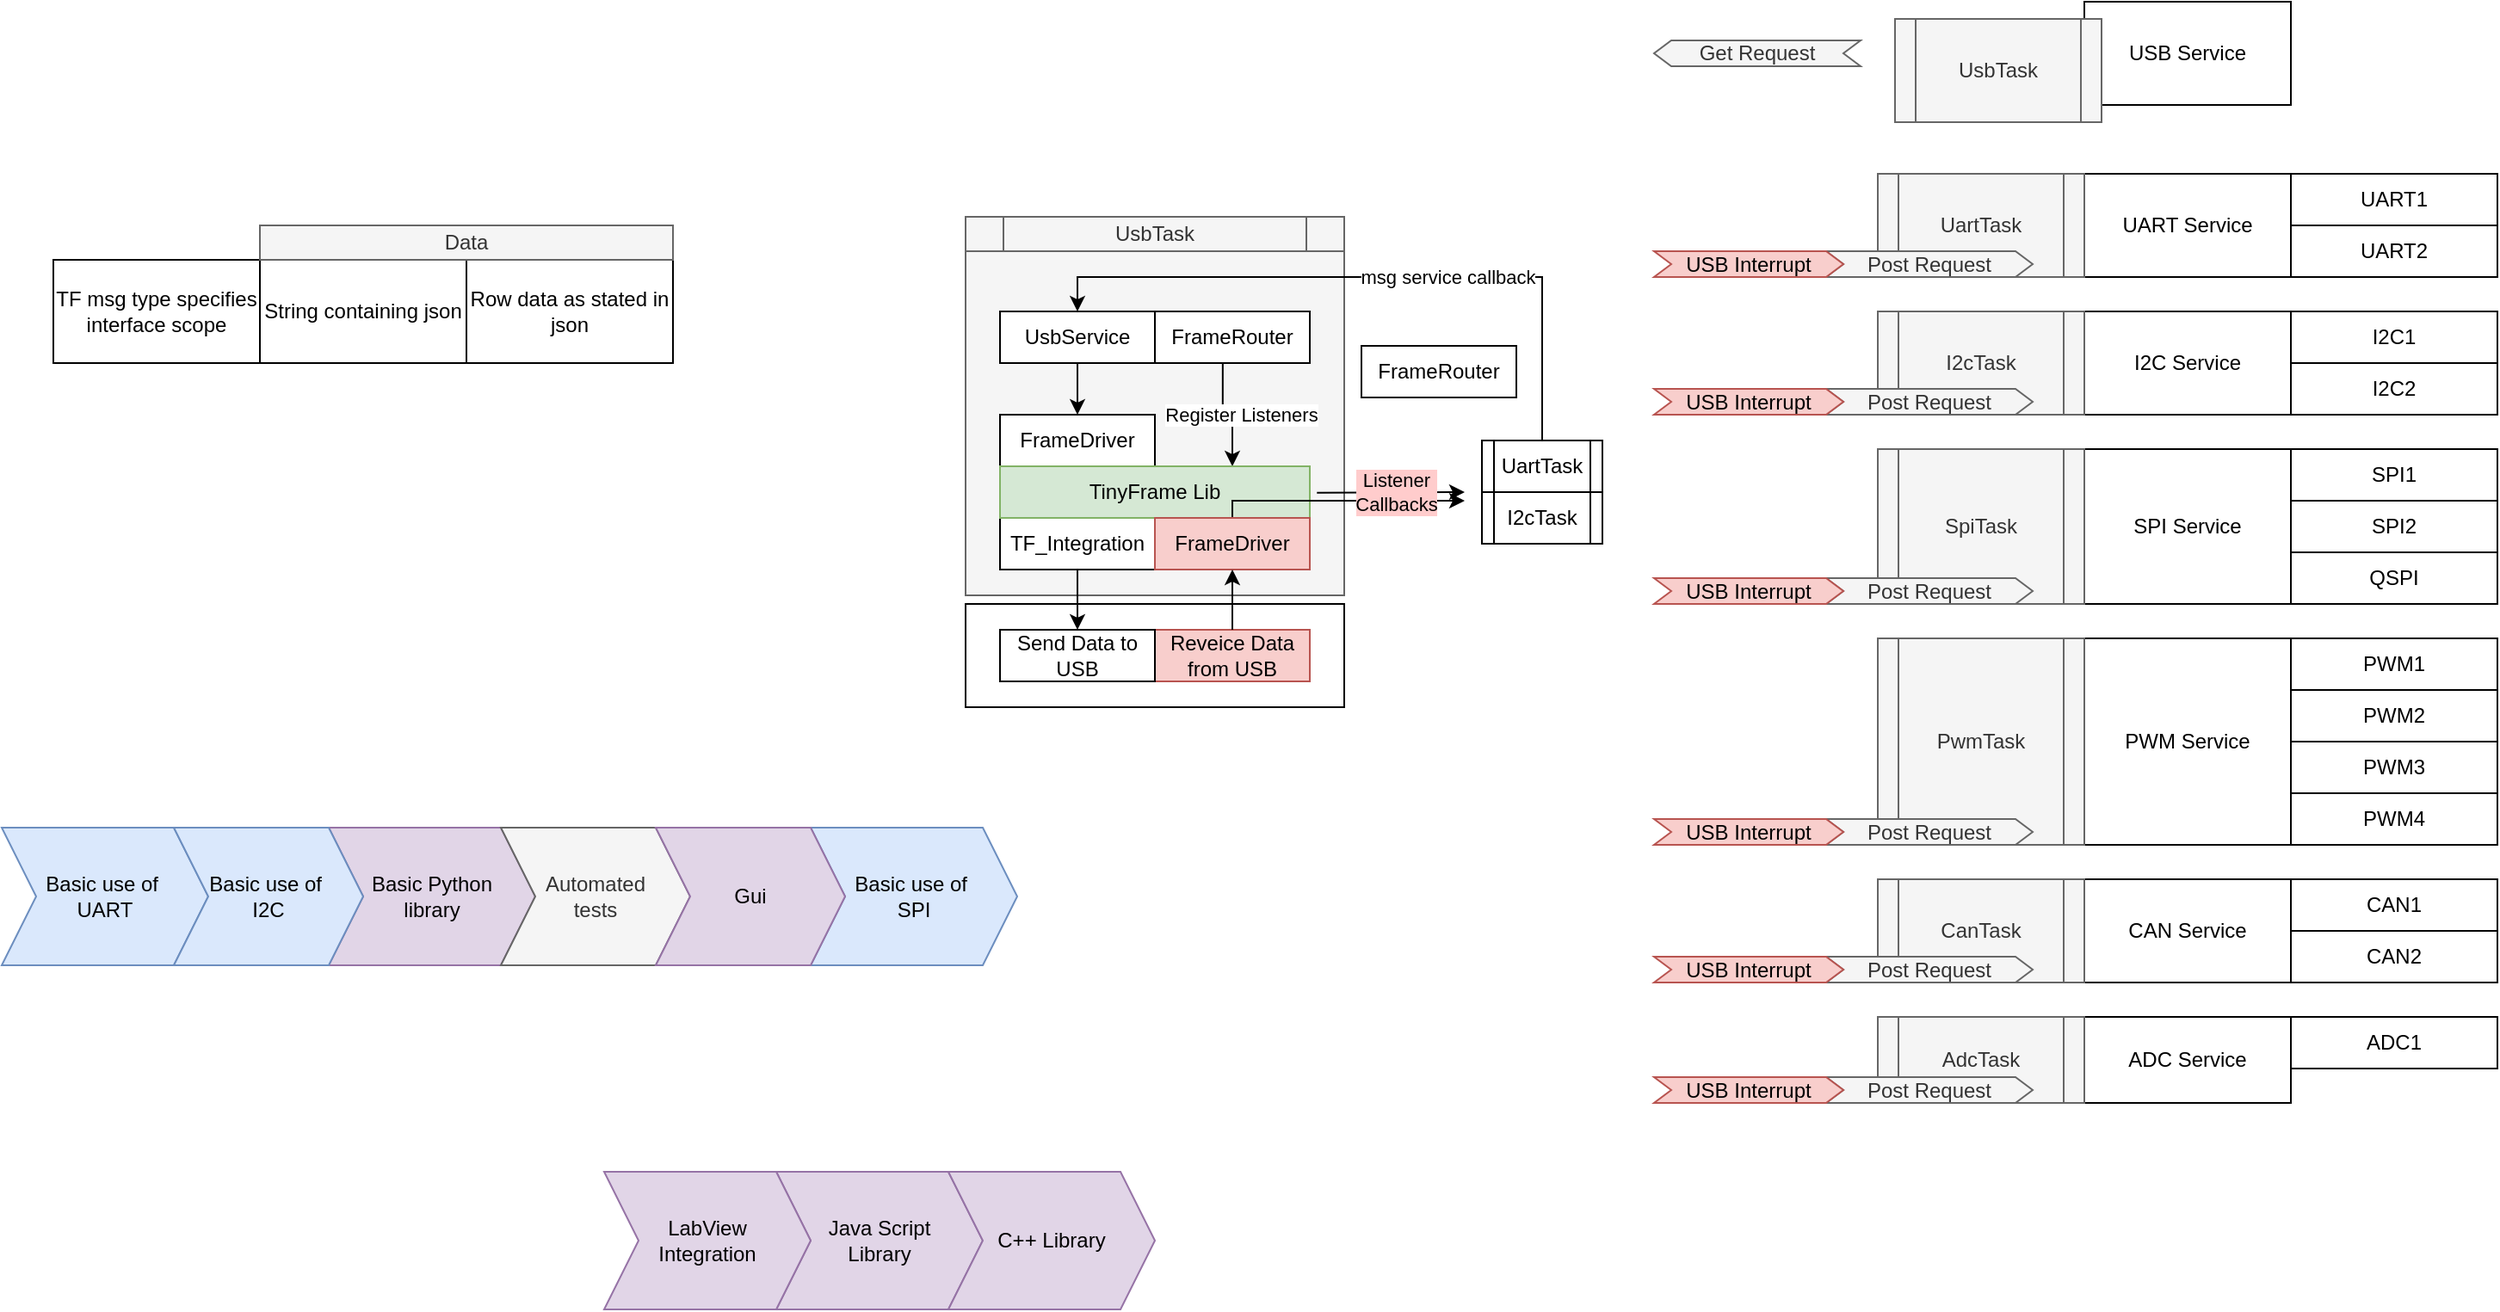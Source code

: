 <mxfile version="21.2.8" type="device">
  <diagram name="Page-1" id="5djotg3BYbdR64tGl3rD">
    <mxGraphModel dx="1527" dy="396" grid="1" gridSize="10" guides="1" tooltips="1" connect="1" arrows="1" fold="1" page="1" pageScale="1" pageWidth="850" pageHeight="1100" math="0" shadow="0">
      <root>
        <mxCell id="0" />
        <mxCell id="1" parent="0" />
        <mxCell id="Nsy4iq3d1Hhg4RcDAwvX-22" value="" style="rounded=0;whiteSpace=wrap;html=1;fillColor=#f5f5f5;fontColor=#333333;strokeColor=#666666;" parent="1" vertex="1">
          <mxGeometry x="-100" y="185" width="220" height="200" as="geometry" />
        </mxCell>
        <mxCell id="Nsy4iq3d1Hhg4RcDAwvX-9" value="" style="rounded=0;whiteSpace=wrap;html=1;" parent="1" vertex="1">
          <mxGeometry x="-100" y="390" width="220" height="60" as="geometry" />
        </mxCell>
        <mxCell id="G_X2aF6QY7qZGDWIiVCL-1" value="UART1" style="rounded=0;whiteSpace=wrap;html=1;" parent="1" vertex="1">
          <mxGeometry x="670" y="140" width="120" height="30" as="geometry" />
        </mxCell>
        <mxCell id="G_X2aF6QY7qZGDWIiVCL-2" value="UART2" style="rounded=0;whiteSpace=wrap;html=1;" parent="1" vertex="1">
          <mxGeometry x="670" y="170" width="120" height="30" as="geometry" />
        </mxCell>
        <mxCell id="G_X2aF6QY7qZGDWIiVCL-3" value="I2C1" style="rounded=0;whiteSpace=wrap;html=1;" parent="1" vertex="1">
          <mxGeometry x="670" y="220" width="120" height="30" as="geometry" />
        </mxCell>
        <mxCell id="G_X2aF6QY7qZGDWIiVCL-4" value="I2C2" style="rounded=0;whiteSpace=wrap;html=1;" parent="1" vertex="1">
          <mxGeometry x="670" y="250" width="120" height="30" as="geometry" />
        </mxCell>
        <mxCell id="G_X2aF6QY7qZGDWIiVCL-5" value="SPI1" style="rounded=0;whiteSpace=wrap;html=1;" parent="1" vertex="1">
          <mxGeometry x="670" y="300" width="120" height="30" as="geometry" />
        </mxCell>
        <mxCell id="G_X2aF6QY7qZGDWIiVCL-6" value="SPI2" style="rounded=0;whiteSpace=wrap;html=1;" parent="1" vertex="1">
          <mxGeometry x="670" y="330" width="120" height="30" as="geometry" />
        </mxCell>
        <mxCell id="G_X2aF6QY7qZGDWIiVCL-7" value="QSPI" style="rounded=0;whiteSpace=wrap;html=1;" parent="1" vertex="1">
          <mxGeometry x="670" y="360" width="120" height="30" as="geometry" />
        </mxCell>
        <mxCell id="G_X2aF6QY7qZGDWIiVCL-8" value="PWM1" style="rounded=0;whiteSpace=wrap;html=1;" parent="1" vertex="1">
          <mxGeometry x="670" y="410" width="120" height="30" as="geometry" />
        </mxCell>
        <mxCell id="G_X2aF6QY7qZGDWIiVCL-9" value="PWM2" style="rounded=0;whiteSpace=wrap;html=1;" parent="1" vertex="1">
          <mxGeometry x="670" y="440" width="120" height="30" as="geometry" />
        </mxCell>
        <mxCell id="G_X2aF6QY7qZGDWIiVCL-10" value="PWM3" style="rounded=0;whiteSpace=wrap;html=1;" parent="1" vertex="1">
          <mxGeometry x="670" y="470" width="120" height="30" as="geometry" />
        </mxCell>
        <mxCell id="G_X2aF6QY7qZGDWIiVCL-11" value="PWM4" style="rounded=0;whiteSpace=wrap;html=1;" parent="1" vertex="1">
          <mxGeometry x="670" y="500" width="120" height="30" as="geometry" />
        </mxCell>
        <mxCell id="G_X2aF6QY7qZGDWIiVCL-12" value="CAN1" style="rounded=0;whiteSpace=wrap;html=1;" parent="1" vertex="1">
          <mxGeometry x="670" y="550" width="120" height="30" as="geometry" />
        </mxCell>
        <mxCell id="G_X2aF6QY7qZGDWIiVCL-13" value="CAN2" style="rounded=0;whiteSpace=wrap;html=1;" parent="1" vertex="1">
          <mxGeometry x="670" y="580" width="120" height="30" as="geometry" />
        </mxCell>
        <mxCell id="G_X2aF6QY7qZGDWIiVCL-14" value="ADC1" style="rounded=0;whiteSpace=wrap;html=1;" parent="1" vertex="1">
          <mxGeometry x="670" y="630" width="120" height="30" as="geometry" />
        </mxCell>
        <mxCell id="G_X2aF6QY7qZGDWIiVCL-17" value="UART Service" style="rounded=0;whiteSpace=wrap;html=1;" parent="1" vertex="1">
          <mxGeometry x="550" y="140" width="120" height="60" as="geometry" />
        </mxCell>
        <mxCell id="G_X2aF6QY7qZGDWIiVCL-18" value="I2C Service" style="rounded=0;whiteSpace=wrap;html=1;" parent="1" vertex="1">
          <mxGeometry x="550" y="220" width="120" height="60" as="geometry" />
        </mxCell>
        <mxCell id="G_X2aF6QY7qZGDWIiVCL-19" value="SPI Service" style="rounded=0;whiteSpace=wrap;html=1;" parent="1" vertex="1">
          <mxGeometry x="550" y="300" width="120" height="90" as="geometry" />
        </mxCell>
        <mxCell id="G_X2aF6QY7qZGDWIiVCL-20" value="PWM Service" style="rounded=0;whiteSpace=wrap;html=1;" parent="1" vertex="1">
          <mxGeometry x="550" y="410" width="120" height="120" as="geometry" />
        </mxCell>
        <mxCell id="G_X2aF6QY7qZGDWIiVCL-21" value="CAN Service" style="rounded=0;whiteSpace=wrap;html=1;" parent="1" vertex="1">
          <mxGeometry x="550" y="550" width="120" height="60" as="geometry" />
        </mxCell>
        <mxCell id="G_X2aF6QY7qZGDWIiVCL-22" value="ADC Service" style="rounded=0;whiteSpace=wrap;html=1;" parent="1" vertex="1">
          <mxGeometry x="550" y="630" width="120" height="50" as="geometry" />
        </mxCell>
        <mxCell id="G_X2aF6QY7qZGDWIiVCL-23" value="USB Service" style="rounded=0;whiteSpace=wrap;html=1;" parent="1" vertex="1">
          <mxGeometry x="550" y="40" width="120" height="60" as="geometry" />
        </mxCell>
        <mxCell id="G_X2aF6QY7qZGDWIiVCL-25" value="UartTask" style="shape=process;whiteSpace=wrap;html=1;backgroundOutline=1;fillColor=#f5f5f5;strokeColor=#666666;fontColor=#333333;" parent="1" vertex="1">
          <mxGeometry x="430" y="140" width="120" height="60" as="geometry" />
        </mxCell>
        <mxCell id="G_X2aF6QY7qZGDWIiVCL-26" value="I2cTask" style="shape=process;whiteSpace=wrap;html=1;backgroundOutline=1;fillColor=#f5f5f5;fontColor=#333333;strokeColor=#666666;" parent="1" vertex="1">
          <mxGeometry x="430" y="220" width="120" height="60" as="geometry" />
        </mxCell>
        <mxCell id="G_X2aF6QY7qZGDWIiVCL-27" value="SpiTask" style="shape=process;whiteSpace=wrap;html=1;backgroundOutline=1;fillColor=#f5f5f5;fontColor=#333333;strokeColor=#666666;" parent="1" vertex="1">
          <mxGeometry x="430" y="300" width="120" height="90" as="geometry" />
        </mxCell>
        <mxCell id="G_X2aF6QY7qZGDWIiVCL-28" value="PwmTask" style="shape=process;whiteSpace=wrap;html=1;backgroundOutline=1;fillColor=#f5f5f5;fontColor=#333333;strokeColor=#666666;" parent="1" vertex="1">
          <mxGeometry x="430" y="410" width="120" height="120" as="geometry" />
        </mxCell>
        <mxCell id="G_X2aF6QY7qZGDWIiVCL-29" value="CanTask" style="shape=process;whiteSpace=wrap;html=1;backgroundOutline=1;fillColor=#f5f5f5;fontColor=#333333;strokeColor=#666666;" parent="1" vertex="1">
          <mxGeometry x="430" y="550" width="120" height="60" as="geometry" />
        </mxCell>
        <mxCell id="G_X2aF6QY7qZGDWIiVCL-30" value="AdcTask" style="shape=process;whiteSpace=wrap;html=1;backgroundOutline=1;fillColor=#f5f5f5;fontColor=#333333;strokeColor=#666666;" parent="1" vertex="1">
          <mxGeometry x="430" y="630" width="120" height="50" as="geometry" />
        </mxCell>
        <mxCell id="G_X2aF6QY7qZGDWIiVCL-33" value="Post Request" style="shape=step;perimeter=stepPerimeter;whiteSpace=wrap;html=1;fixedSize=1;size=10.0;fillColor=#f5f5f5;strokeColor=#666666;fontColor=#333333;" parent="1" vertex="1">
          <mxGeometry x="400" y="375" width="120" height="15" as="geometry" />
        </mxCell>
        <mxCell id="G_X2aF6QY7qZGDWIiVCL-34" value="Post Request" style="shape=step;perimeter=stepPerimeter;whiteSpace=wrap;html=1;fixedSize=1;size=10.0;fillColor=#f5f5f5;strokeColor=#666666;fontColor=#333333;" parent="1" vertex="1">
          <mxGeometry x="400" y="185" width="120" height="15" as="geometry" />
        </mxCell>
        <mxCell id="G_X2aF6QY7qZGDWIiVCL-35" value="Post Request" style="shape=step;perimeter=stepPerimeter;whiteSpace=wrap;html=1;fixedSize=1;size=10.0;fillColor=#f5f5f5;strokeColor=#666666;fontColor=#333333;" parent="1" vertex="1">
          <mxGeometry x="400" y="265" width="120" height="15" as="geometry" />
        </mxCell>
        <mxCell id="G_X2aF6QY7qZGDWIiVCL-36" value="Post Request" style="shape=step;perimeter=stepPerimeter;whiteSpace=wrap;html=1;fixedSize=1;size=10.0;fillColor=#f5f5f5;strokeColor=#666666;fontColor=#333333;" parent="1" vertex="1">
          <mxGeometry x="400" y="515" width="120" height="15" as="geometry" />
        </mxCell>
        <mxCell id="G_X2aF6QY7qZGDWIiVCL-37" value="Post Request" style="shape=step;perimeter=stepPerimeter;whiteSpace=wrap;html=1;fixedSize=1;size=10.0;fillColor=#f5f5f5;strokeColor=#666666;fontColor=#333333;" parent="1" vertex="1">
          <mxGeometry x="400" y="595" width="120" height="15" as="geometry" />
        </mxCell>
        <mxCell id="G_X2aF6QY7qZGDWIiVCL-38" value="Post Request" style="shape=step;perimeter=stepPerimeter;whiteSpace=wrap;html=1;fixedSize=1;size=10.0;fillColor=#f5f5f5;strokeColor=#666666;fontColor=#333333;" parent="1" vertex="1">
          <mxGeometry x="400" y="665" width="120" height="15" as="geometry" />
        </mxCell>
        <mxCell id="G_X2aF6QY7qZGDWIiVCL-39" value="USB Interrupt" style="shape=step;perimeter=stepPerimeter;whiteSpace=wrap;html=1;fixedSize=1;size=10.0;fillColor=#f8cecc;strokeColor=#b85450;" parent="1" vertex="1">
          <mxGeometry x="300" y="265" width="110" height="15" as="geometry" />
        </mxCell>
        <mxCell id="G_X2aF6QY7qZGDWIiVCL-40" value="USB Interrupt" style="shape=step;perimeter=stepPerimeter;whiteSpace=wrap;html=1;fixedSize=1;size=10.0;fillColor=#f8cecc;strokeColor=#b85450;" parent="1" vertex="1">
          <mxGeometry x="300" y="375" width="110" height="15" as="geometry" />
        </mxCell>
        <mxCell id="G_X2aF6QY7qZGDWIiVCL-41" value="USB Interrupt" style="shape=step;perimeter=stepPerimeter;whiteSpace=wrap;html=1;fixedSize=1;size=10.0;fillColor=#f8cecc;strokeColor=#b85450;" parent="1" vertex="1">
          <mxGeometry x="300" y="515" width="110" height="15" as="geometry" />
        </mxCell>
        <mxCell id="G_X2aF6QY7qZGDWIiVCL-42" value="USB Interrupt" style="shape=step;perimeter=stepPerimeter;whiteSpace=wrap;html=1;fixedSize=1;size=10.0;fillColor=#f8cecc;strokeColor=#b85450;" parent="1" vertex="1">
          <mxGeometry x="300" y="595" width="110" height="15" as="geometry" />
        </mxCell>
        <mxCell id="G_X2aF6QY7qZGDWIiVCL-43" value="USB Interrupt" style="shape=step;perimeter=stepPerimeter;whiteSpace=wrap;html=1;fixedSize=1;size=10.0;fillColor=#f8cecc;strokeColor=#b85450;" parent="1" vertex="1">
          <mxGeometry x="300" y="665" width="110" height="15" as="geometry" />
        </mxCell>
        <mxCell id="G_X2aF6QY7qZGDWIiVCL-44" value="Get Request" style="shape=step;perimeter=stepPerimeter;whiteSpace=wrap;html=1;fixedSize=1;size=10.0;fillColor=#f5f5f5;strokeColor=#666666;fontColor=#333333;direction=west;" parent="1" vertex="1">
          <mxGeometry x="300" y="62.5" width="120" height="15" as="geometry" />
        </mxCell>
        <mxCell id="G_X2aF6QY7qZGDWIiVCL-48" value="Reveice Data from USB" style="rounded=0;whiteSpace=wrap;html=1;fillColor=#f8cecc;strokeColor=#b85450;" parent="1" vertex="1">
          <mxGeometry x="10" y="405" width="90" height="30" as="geometry" />
        </mxCell>
        <mxCell id="G_X2aF6QY7qZGDWIiVCL-49" value="USB Interrupt" style="shape=step;perimeter=stepPerimeter;whiteSpace=wrap;html=1;fixedSize=1;size=10.0;fillColor=#f8cecc;strokeColor=#b85450;" parent="1" vertex="1">
          <mxGeometry x="300" y="185" width="110" height="15" as="geometry" />
        </mxCell>
        <mxCell id="Nsy4iq3d1Hhg4RcDAwvX-1" value="FrameDriver" style="rounded=0;whiteSpace=wrap;html=1;" parent="1" vertex="1">
          <mxGeometry x="-80" y="280" width="90" height="30" as="geometry" />
        </mxCell>
        <mxCell id="Nsy4iq3d1Hhg4RcDAwvX-8" style="edgeStyle=orthogonalEdgeStyle;rounded=0;orthogonalLoop=1;jettySize=auto;html=1;entryX=0.5;entryY=0;entryDx=0;entryDy=0;" parent="1" source="Nsy4iq3d1Hhg4RcDAwvX-2" target="Nsy4iq3d1Hhg4RcDAwvX-4" edge="1">
          <mxGeometry relative="1" as="geometry" />
        </mxCell>
        <mxCell id="Nsy4iq3d1Hhg4RcDAwvX-2" value="TF_Integration" style="rounded=0;whiteSpace=wrap;html=1;" parent="1" vertex="1">
          <mxGeometry x="-80" y="340" width="90" height="30" as="geometry" />
        </mxCell>
        <mxCell id="Nsy4iq3d1Hhg4RcDAwvX-12" value="Register Listeners" style="edgeStyle=orthogonalEdgeStyle;rounded=0;orthogonalLoop=1;jettySize=auto;html=1;exitX=0.438;exitY=0.983;exitDx=0;exitDy=0;entryX=0.75;entryY=0;entryDx=0;entryDy=0;exitPerimeter=0;" parent="1" source="ZHzaPNyj-4bgb9aYFhHR-6" target="Nsy4iq3d1Hhg4RcDAwvX-3" edge="1">
          <mxGeometry x="0.093" y="5" relative="1" as="geometry">
            <mxPoint x="30" y="290" as="targetPoint" />
            <mxPoint as="offset" />
          </mxGeometry>
        </mxCell>
        <mxCell id="Nsy4iq3d1Hhg4RcDAwvX-3" value="TinyFrame Lib" style="rounded=0;whiteSpace=wrap;html=1;fillColor=#d5e8d4;strokeColor=#82b366;" parent="1" vertex="1">
          <mxGeometry x="-80" y="310" width="180" height="30" as="geometry" />
        </mxCell>
        <mxCell id="Nsy4iq3d1Hhg4RcDAwvX-4" value="Send Data to USB" style="rounded=0;whiteSpace=wrap;html=1;" parent="1" vertex="1">
          <mxGeometry x="-80" y="405" width="90" height="30" as="geometry" />
        </mxCell>
        <mxCell id="Nsy4iq3d1Hhg4RcDAwvX-18" style="edgeStyle=orthogonalEdgeStyle;rounded=0;orthogonalLoop=1;jettySize=auto;html=1;exitX=0.5;exitY=0;exitDx=0;exitDy=0;" parent="1" source="Nsy4iq3d1Hhg4RcDAwvX-5" edge="1">
          <mxGeometry relative="1" as="geometry">
            <mxPoint x="190" y="330" as="targetPoint" />
            <Array as="points">
              <mxPoint x="55" y="330" />
              <mxPoint x="110" y="330" />
            </Array>
          </mxGeometry>
        </mxCell>
        <mxCell id="Nsy4iq3d1Hhg4RcDAwvX-5" value="FrameDriver" style="rounded=0;whiteSpace=wrap;html=1;fillColor=#f8cecc;strokeColor=#b85450;" parent="1" vertex="1">
          <mxGeometry x="10" y="340" width="90" height="30" as="geometry" />
        </mxCell>
        <mxCell id="Nsy4iq3d1Hhg4RcDAwvX-7" value="" style="endArrow=classic;html=1;rounded=0;exitX=0.5;exitY=0;exitDx=0;exitDy=0;entryX=0.5;entryY=1;entryDx=0;entryDy=0;" parent="1" source="G_X2aF6QY7qZGDWIiVCL-48" target="Nsy4iq3d1Hhg4RcDAwvX-5" edge="1">
          <mxGeometry width="50" height="50" relative="1" as="geometry">
            <mxPoint x="50" y="400" as="sourcePoint" />
            <mxPoint x="100" y="350" as="targetPoint" />
          </mxGeometry>
        </mxCell>
        <mxCell id="Nsy4iq3d1Hhg4RcDAwvX-11" value="FrameRouter" style="rounded=0;whiteSpace=wrap;html=1;" parent="1" vertex="1">
          <mxGeometry x="130" y="240" width="90" height="30" as="geometry" />
        </mxCell>
        <mxCell id="Nsy4iq3d1Hhg4RcDAwvX-14" value="" style="endArrow=classic;html=1;rounded=0;exitX=1.023;exitY=0.514;exitDx=0;exitDy=0;exitPerimeter=0;" parent="1" source="Nsy4iq3d1Hhg4RcDAwvX-3" edge="1">
          <mxGeometry width="50" height="50" relative="1" as="geometry">
            <mxPoint x="130" y="340" as="sourcePoint" />
            <mxPoint x="190" y="325" as="targetPoint" />
          </mxGeometry>
        </mxCell>
        <mxCell id="Nsy4iq3d1Hhg4RcDAwvX-15" value="Listener&lt;br&gt;Callbacks" style="edgeLabel;html=1;align=center;verticalAlign=middle;resizable=0;points=[];labelBackgroundColor=#FFCCCC;" parent="Nsy4iq3d1Hhg4RcDAwvX-14" vertex="1" connectable="0">
          <mxGeometry x="-0.139" y="1" relative="1" as="geometry">
            <mxPoint x="9" y="1" as="offset" />
          </mxGeometry>
        </mxCell>
        <mxCell id="ZHzaPNyj-4bgb9aYFhHR-3" value="msg service callback" style="edgeStyle=orthogonalEdgeStyle;rounded=0;orthogonalLoop=1;jettySize=auto;html=1;exitX=0.5;exitY=0;exitDx=0;exitDy=0;entryX=0.5;entryY=0;entryDx=0;entryDy=0;" parent="1" source="Nsy4iq3d1Hhg4RcDAwvX-16" target="ZHzaPNyj-4bgb9aYFhHR-4" edge="1">
          <mxGeometry x="-0.221" relative="1" as="geometry">
            <mxPoint as="offset" />
          </mxGeometry>
        </mxCell>
        <mxCell id="Nsy4iq3d1Hhg4RcDAwvX-16" value="UartTask" style="shape=process;whiteSpace=wrap;html=1;backgroundOutline=1;" parent="1" vertex="1">
          <mxGeometry x="200" y="295" width="70" height="30" as="geometry" />
        </mxCell>
        <mxCell id="Nsy4iq3d1Hhg4RcDAwvX-17" value="I2cTask" style="shape=process;whiteSpace=wrap;html=1;backgroundOutline=1;" parent="1" vertex="1">
          <mxGeometry x="200" y="325" width="70" height="30" as="geometry" />
        </mxCell>
        <mxCell id="Nsy4iq3d1Hhg4RcDAwvX-19" value="UsbTask" style="shape=process;whiteSpace=wrap;html=1;backgroundOutline=1;fillColor=#f5f5f5;strokeColor=#666666;fontColor=#333333;" parent="1" vertex="1">
          <mxGeometry x="440" y="50" width="120" height="60" as="geometry" />
        </mxCell>
        <mxCell id="Nsy4iq3d1Hhg4RcDAwvX-20" value="UsbTask" style="shape=process;whiteSpace=wrap;html=1;backgroundOutline=1;fillColor=#f5f5f5;strokeColor=#666666;fontColor=#333333;" parent="1" vertex="1">
          <mxGeometry x="-100" y="165" width="220" height="20" as="geometry" />
        </mxCell>
        <mxCell id="ZHzaPNyj-4bgb9aYFhHR-5" style="edgeStyle=orthogonalEdgeStyle;rounded=0;orthogonalLoop=1;jettySize=auto;html=1;" parent="1" source="ZHzaPNyj-4bgb9aYFhHR-4" target="Nsy4iq3d1Hhg4RcDAwvX-1" edge="1">
          <mxGeometry relative="1" as="geometry" />
        </mxCell>
        <mxCell id="ZHzaPNyj-4bgb9aYFhHR-4" value="UsbService" style="rounded=0;whiteSpace=wrap;html=1;" parent="1" vertex="1">
          <mxGeometry x="-80" y="220" width="90" height="30" as="geometry" />
        </mxCell>
        <mxCell id="ZHzaPNyj-4bgb9aYFhHR-6" value="FrameRouter" style="rounded=0;whiteSpace=wrap;html=1;" parent="1" vertex="1">
          <mxGeometry x="10" y="220" width="90" height="30" as="geometry" />
        </mxCell>
        <mxCell id="ZHzaPNyj-4bgb9aYFhHR-7" value="String containing json" style="rounded=0;whiteSpace=wrap;html=1;" parent="1" vertex="1">
          <mxGeometry x="-510" y="190" width="120" height="60" as="geometry" />
        </mxCell>
        <mxCell id="ZHzaPNyj-4bgb9aYFhHR-8" value="TF msg type specifies interface scope" style="rounded=0;whiteSpace=wrap;html=1;" parent="1" vertex="1">
          <mxGeometry x="-630" y="190" width="120" height="60" as="geometry" />
        </mxCell>
        <mxCell id="GxoWffpTGCmhnY2QeW1a-3" value="Basic use of&amp;nbsp;&lt;br&gt;UART" style="shape=step;perimeter=stepPerimeter;whiteSpace=wrap;html=1;fixedSize=1;fillColor=#dae8fc;strokeColor=#6c8ebf;" parent="1" vertex="1">
          <mxGeometry x="-660" y="520" width="120" height="80" as="geometry" />
        </mxCell>
        <mxCell id="GxoWffpTGCmhnY2QeW1a-4" value="Basic Python&lt;br&gt;library" style="shape=step;perimeter=stepPerimeter;whiteSpace=wrap;html=1;fixedSize=1;fillColor=#e1d5e7;strokeColor=#9673a6;" parent="1" vertex="1">
          <mxGeometry x="-470" y="520" width="120" height="80" as="geometry" />
        </mxCell>
        <mxCell id="GxoWffpTGCmhnY2QeW1a-5" value="Java Script&lt;br&gt;Library" style="shape=step;perimeter=stepPerimeter;whiteSpace=wrap;html=1;fixedSize=1;fillColor=#e1d5e7;strokeColor=#9673a6;" parent="1" vertex="1">
          <mxGeometry x="-210" y="720" width="120" height="80" as="geometry" />
        </mxCell>
        <mxCell id="GxoWffpTGCmhnY2QeW1a-6" value="LabView&lt;br&gt;Integration" style="shape=step;perimeter=stepPerimeter;whiteSpace=wrap;html=1;fixedSize=1;fillColor=#e1d5e7;strokeColor=#9673a6;" parent="1" vertex="1">
          <mxGeometry x="-310" y="720" width="120" height="80" as="geometry" />
        </mxCell>
        <mxCell id="GxoWffpTGCmhnY2QeW1a-7" value="C++ Library" style="shape=step;perimeter=stepPerimeter;whiteSpace=wrap;html=1;fixedSize=1;fillColor=#e1d5e7;strokeColor=#9673a6;" parent="1" vertex="1">
          <mxGeometry x="-110" y="720" width="120" height="80" as="geometry" />
        </mxCell>
        <mxCell id="GxoWffpTGCmhnY2QeW1a-8" value="Basic use of&amp;nbsp;&lt;br&gt;SPI" style="shape=step;perimeter=stepPerimeter;whiteSpace=wrap;html=1;fixedSize=1;fillColor=#dae8fc;strokeColor=#6c8ebf;" parent="1" vertex="1">
          <mxGeometry x="-190" y="520" width="120" height="80" as="geometry" />
        </mxCell>
        <mxCell id="GxoWffpTGCmhnY2QeW1a-9" value="Basic use of&amp;nbsp;&lt;br&gt;I2C" style="shape=step;perimeter=stepPerimeter;whiteSpace=wrap;html=1;fixedSize=1;fillColor=#dae8fc;strokeColor=#6c8ebf;" parent="1" vertex="1">
          <mxGeometry x="-560" y="520" width="110" height="80" as="geometry" />
        </mxCell>
        <mxCell id="GxoWffpTGCmhnY2QeW1a-10" value="Automated&lt;br&gt;tests" style="shape=step;perimeter=stepPerimeter;whiteSpace=wrap;html=1;fixedSize=1;fillColor=#f5f5f5;fontColor=#333333;strokeColor=#666666;" parent="1" vertex="1">
          <mxGeometry x="-370" y="520" width="110" height="80" as="geometry" />
        </mxCell>
        <mxCell id="GxoWffpTGCmhnY2QeW1a-11" value="Gui" style="shape=step;perimeter=stepPerimeter;whiteSpace=wrap;html=1;fixedSize=1;fillColor=#e1d5e7;strokeColor=#9673a6;" parent="1" vertex="1">
          <mxGeometry x="-280" y="520" width="110" height="80" as="geometry" />
        </mxCell>
        <mxCell id="GxoWffpTGCmhnY2QeW1a-13" value="Row data as stated in json" style="rounded=0;whiteSpace=wrap;html=1;" parent="1" vertex="1">
          <mxGeometry x="-390" y="190" width="120" height="60" as="geometry" />
        </mxCell>
        <mxCell id="GxoWffpTGCmhnY2QeW1a-14" value="Data" style="rounded=0;whiteSpace=wrap;html=1;fillColor=#f5f5f5;fontColor=#333333;strokeColor=#666666;" parent="1" vertex="1">
          <mxGeometry x="-510" y="170" width="240" height="20" as="geometry" />
        </mxCell>
      </root>
    </mxGraphModel>
  </diagram>
</mxfile>
